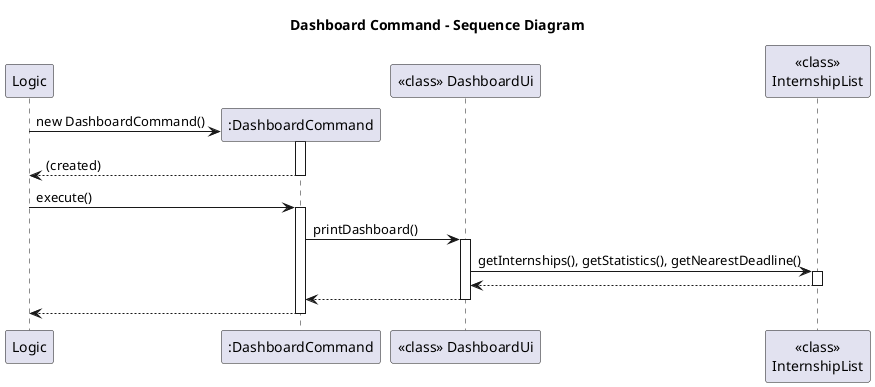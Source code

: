 @startuml
title Dashboard Command - Sequence Diagram

participant Logic
create ":DashboardCommand" as DC
participant "<<class>> DashboardUi" as DUi
participant "<<class>>\nInternshipList" as IL

Logic -> DC** : new DashboardCommand()
activate DC
return (created)

Logic -> DC : execute()
activate DC

DC -> DUi : printDashboard()
activate DUi

DUi -> IL : getInternships(), getStatistics(), getNearestDeadline()
activate IL
IL --> DUi
deactivate IL

DUi --> DC
deactivate DUi

DC --> Logic
deactivate DC
@enduml